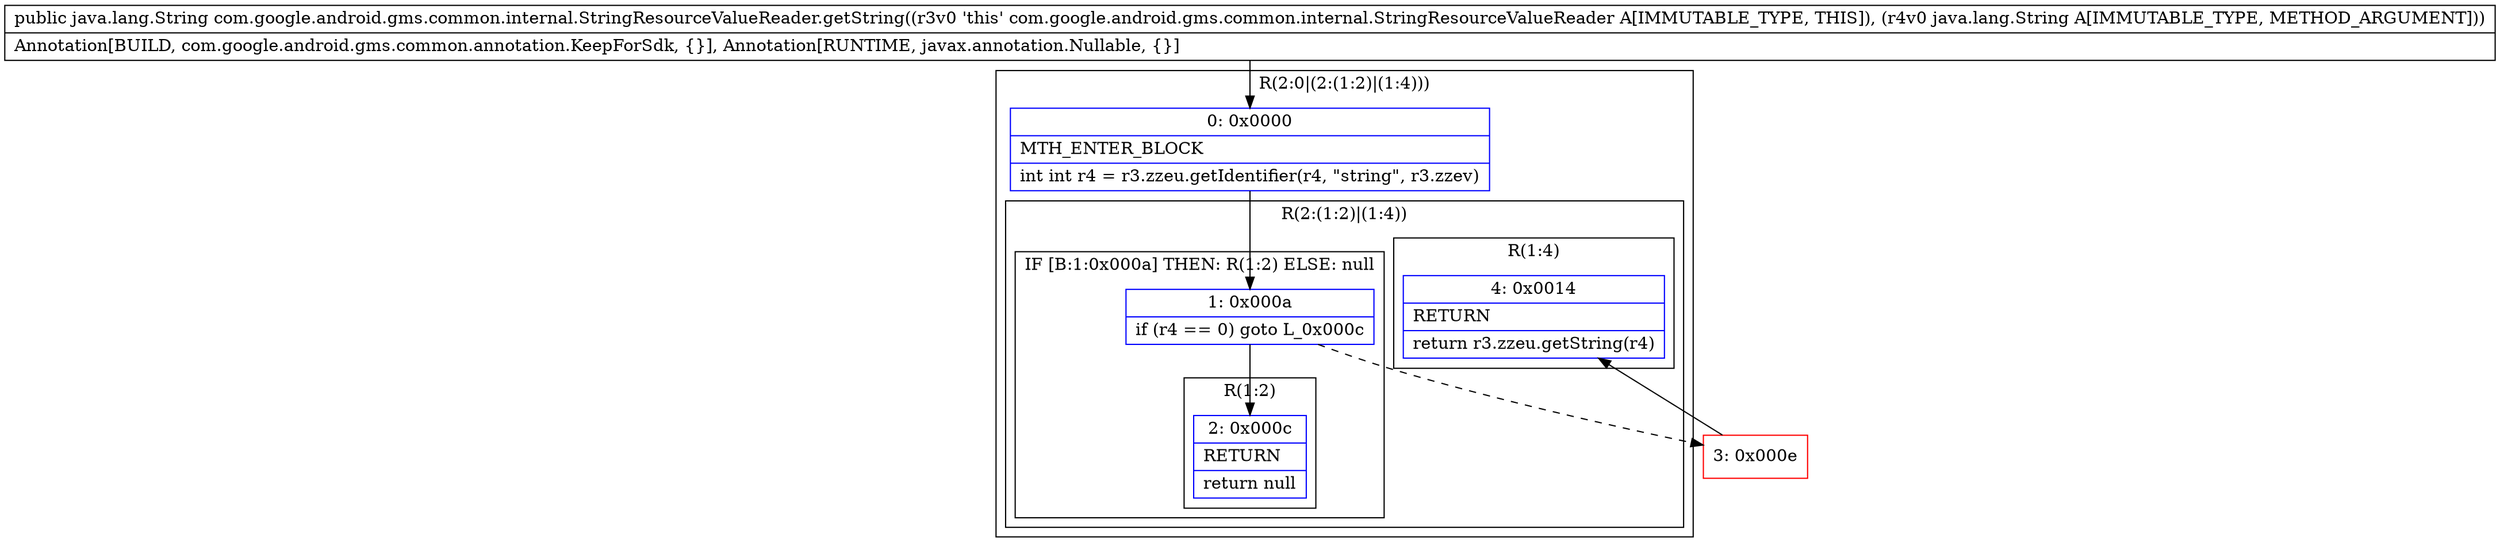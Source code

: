 digraph "CFG forcom.google.android.gms.common.internal.StringResourceValueReader.getString(Ljava\/lang\/String;)Ljava\/lang\/String;" {
subgraph cluster_Region_1900478140 {
label = "R(2:0|(2:(1:2)|(1:4)))";
node [shape=record,color=blue];
Node_0 [shape=record,label="{0\:\ 0x0000|MTH_ENTER_BLOCK\l|int int r4 = r3.zzeu.getIdentifier(r4, \"string\", r3.zzev)\l}"];
subgraph cluster_Region_948405372 {
label = "R(2:(1:2)|(1:4))";
node [shape=record,color=blue];
subgraph cluster_IfRegion_1296870971 {
label = "IF [B:1:0x000a] THEN: R(1:2) ELSE: null";
node [shape=record,color=blue];
Node_1 [shape=record,label="{1\:\ 0x000a|if (r4 == 0) goto L_0x000c\l}"];
subgraph cluster_Region_278059041 {
label = "R(1:2)";
node [shape=record,color=blue];
Node_2 [shape=record,label="{2\:\ 0x000c|RETURN\l|return null\l}"];
}
}
subgraph cluster_Region_1553818148 {
label = "R(1:4)";
node [shape=record,color=blue];
Node_4 [shape=record,label="{4\:\ 0x0014|RETURN\l|return r3.zzeu.getString(r4)\l}"];
}
}
}
Node_3 [shape=record,color=red,label="{3\:\ 0x000e}"];
MethodNode[shape=record,label="{public java.lang.String com.google.android.gms.common.internal.StringResourceValueReader.getString((r3v0 'this' com.google.android.gms.common.internal.StringResourceValueReader A[IMMUTABLE_TYPE, THIS]), (r4v0 java.lang.String A[IMMUTABLE_TYPE, METHOD_ARGUMENT]))  | Annotation[BUILD, com.google.android.gms.common.annotation.KeepForSdk, \{\}], Annotation[RUNTIME, javax.annotation.Nullable, \{\}]\l}"];
MethodNode -> Node_0;
Node_0 -> Node_1;
Node_1 -> Node_2;
Node_1 -> Node_3[style=dashed];
Node_3 -> Node_4;
}

